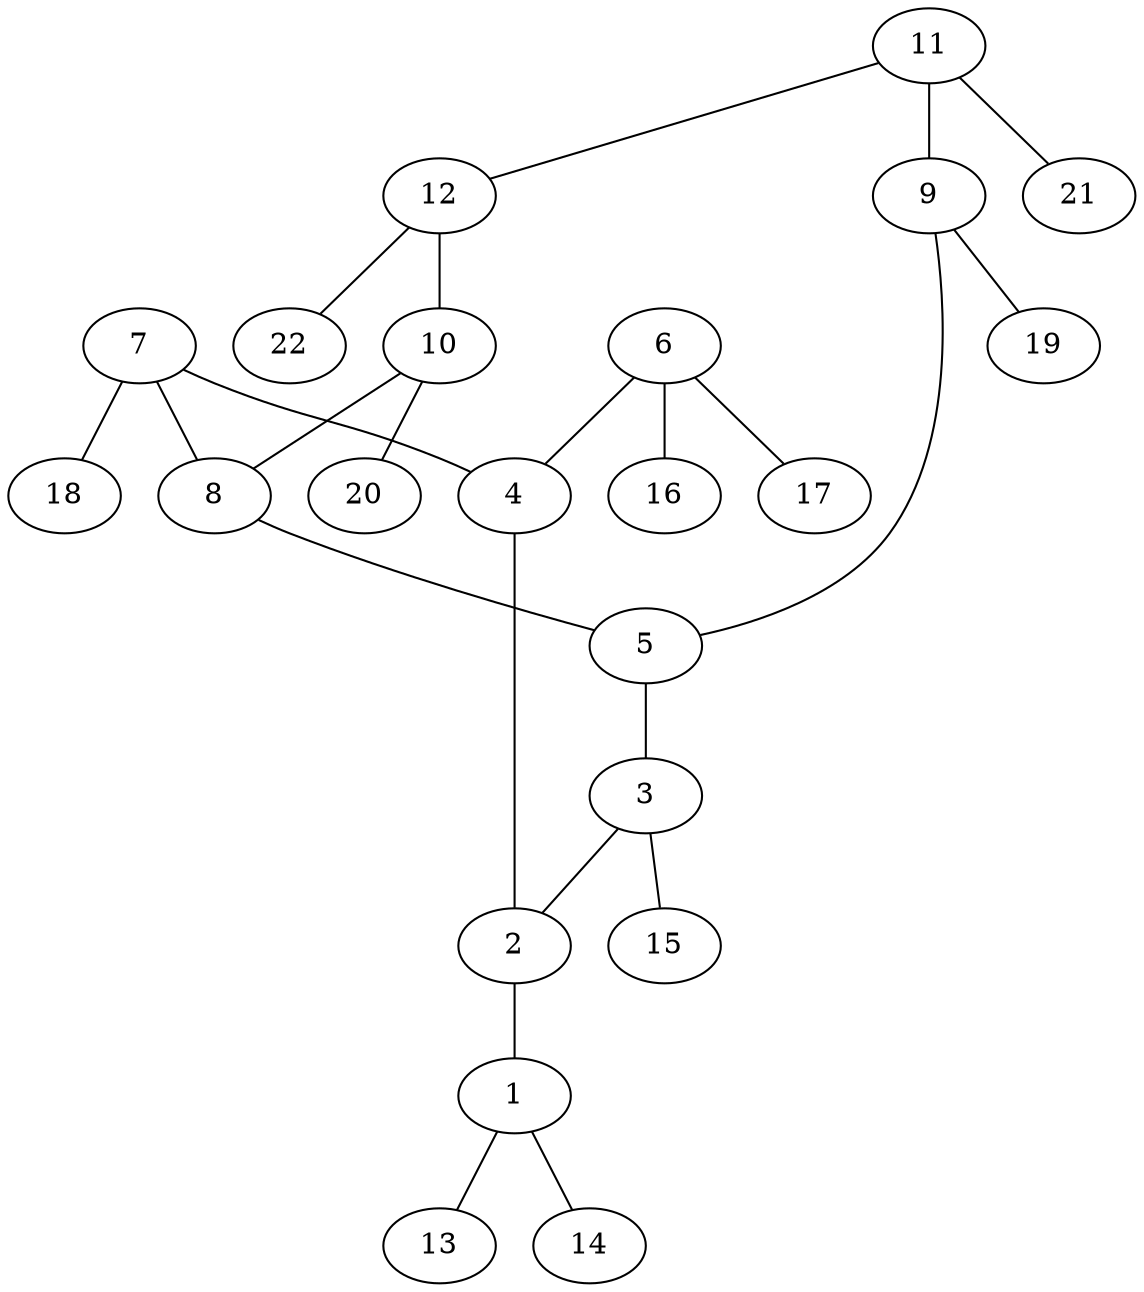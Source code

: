 graph molecule_1134 {
	1	 [chem=N];
	13	 [chem=H];
	1 -- 13	 [valence=1];
	14	 [chem=H];
	1 -- 14	 [valence=1];
	2	 [chem=C];
	2 -- 1	 [valence=1];
	3	 [chem=C];
	3 -- 2	 [valence=2];
	15	 [chem=H];
	3 -- 15	 [valence=1];
	4	 [chem=C];
	4 -- 2	 [valence=1];
	5	 [chem=C];
	5 -- 3	 [valence=1];
	6	 [chem=N];
	6 -- 4	 [valence=1];
	16	 [chem=H];
	6 -- 16	 [valence=1];
	17	 [chem=H];
	6 -- 17	 [valence=1];
	7	 [chem=C];
	7 -- 4	 [valence=2];
	8	 [chem=C];
	7 -- 8	 [valence=1];
	18	 [chem=H];
	7 -- 18	 [valence=1];
	8 -- 5	 [valence=2];
	9	 [chem=C];
	9 -- 5	 [valence=1];
	19	 [chem=H];
	9 -- 19	 [valence=1];
	10	 [chem=C];
	10 -- 8	 [valence=1];
	20	 [chem=H];
	10 -- 20	 [valence=1];
	11	 [chem=C];
	11 -- 9	 [valence=2];
	12	 [chem=C];
	11 -- 12	 [valence=1];
	21	 [chem=H];
	11 -- 21	 [valence=1];
	12 -- 10	 [valence=2];
	22	 [chem=H];
	12 -- 22	 [valence=1];
}
